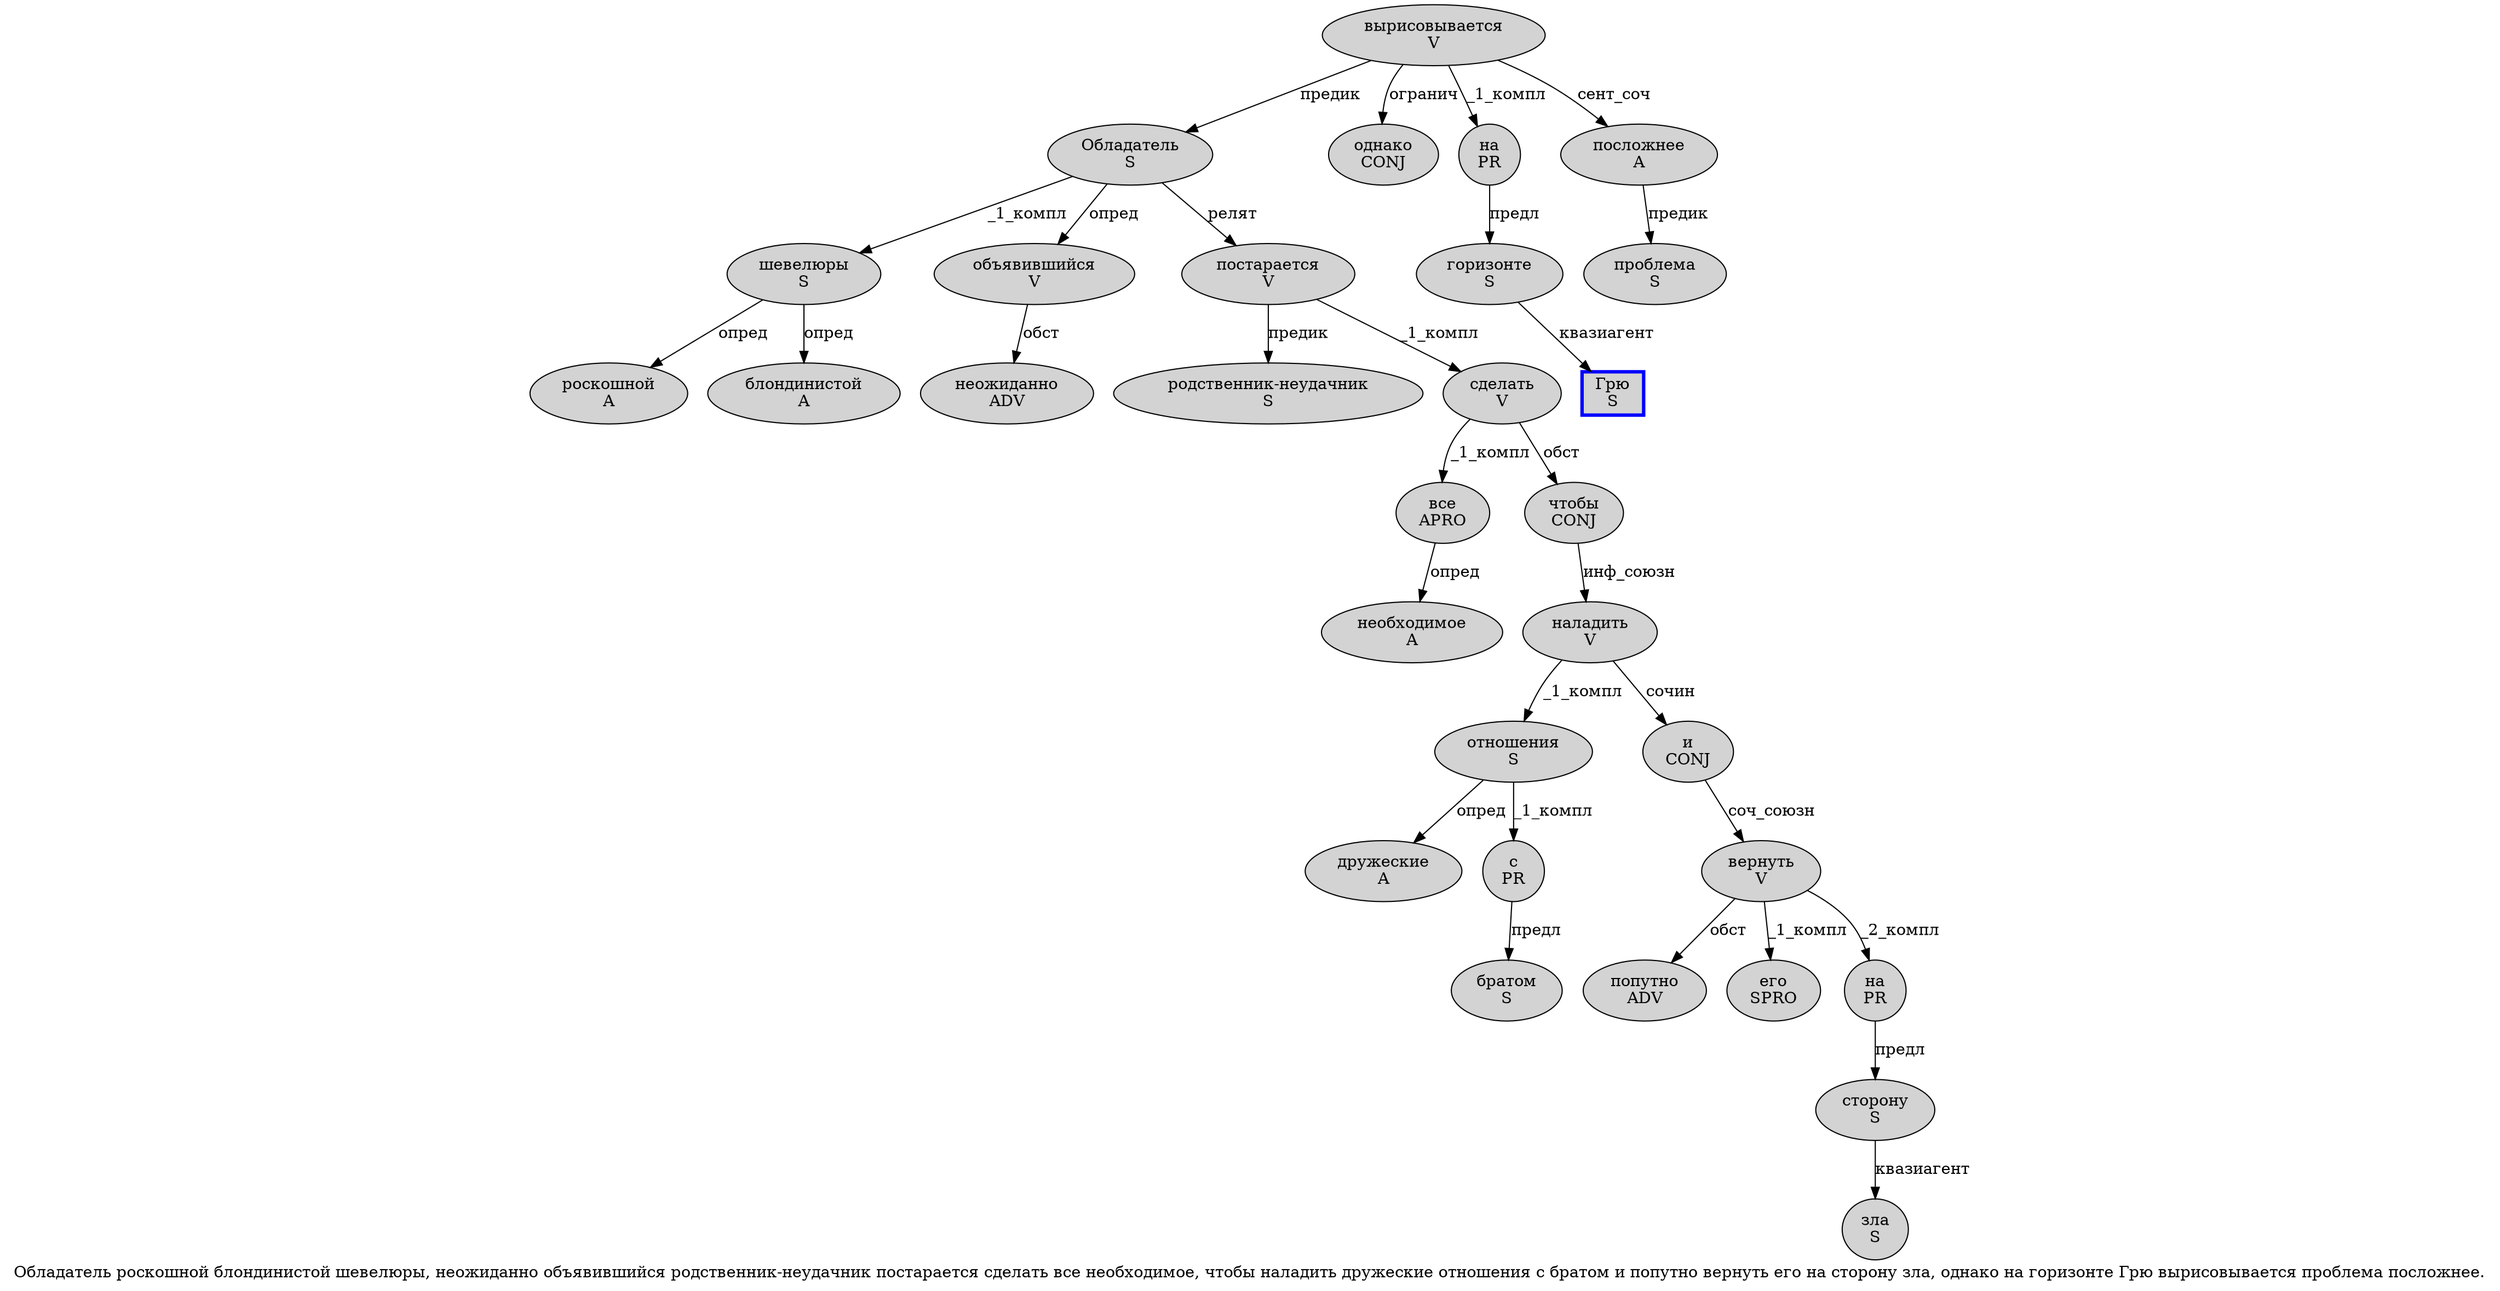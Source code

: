 digraph SENTENCE_2851 {
	graph [label="Обладатель роскошной блондинистой шевелюры, неожиданно объявившийся родственник-неудачник постарается сделать все необходимое, чтобы наладить дружеские отношения с братом и попутно вернуть его на сторону зла, однако на горизонте Грю вырисовывается проблема посложнее."]
	node [style=filled]
		0 [label="Обладатель
S" color="" fillcolor=lightgray penwidth=1 shape=ellipse]
		1 [label="роскошной
A" color="" fillcolor=lightgray penwidth=1 shape=ellipse]
		2 [label="блондинистой
A" color="" fillcolor=lightgray penwidth=1 shape=ellipse]
		3 [label="шевелюры
S" color="" fillcolor=lightgray penwidth=1 shape=ellipse]
		5 [label="неожиданно
ADV" color="" fillcolor=lightgray penwidth=1 shape=ellipse]
		6 [label="объявившийся
V" color="" fillcolor=lightgray penwidth=1 shape=ellipse]
		7 [label="родственник-неудачник
S" color="" fillcolor=lightgray penwidth=1 shape=ellipse]
		8 [label="постарается
V" color="" fillcolor=lightgray penwidth=1 shape=ellipse]
		9 [label="сделать
V" color="" fillcolor=lightgray penwidth=1 shape=ellipse]
		10 [label="все
APRO" color="" fillcolor=lightgray penwidth=1 shape=ellipse]
		11 [label="необходимое
A" color="" fillcolor=lightgray penwidth=1 shape=ellipse]
		13 [label="чтобы
CONJ" color="" fillcolor=lightgray penwidth=1 shape=ellipse]
		14 [label="наладить
V" color="" fillcolor=lightgray penwidth=1 shape=ellipse]
		15 [label="дружеские
A" color="" fillcolor=lightgray penwidth=1 shape=ellipse]
		16 [label="отношения
S" color="" fillcolor=lightgray penwidth=1 shape=ellipse]
		17 [label="с
PR" color="" fillcolor=lightgray penwidth=1 shape=ellipse]
		18 [label="братом
S" color="" fillcolor=lightgray penwidth=1 shape=ellipse]
		19 [label="и
CONJ" color="" fillcolor=lightgray penwidth=1 shape=ellipse]
		20 [label="попутно
ADV" color="" fillcolor=lightgray penwidth=1 shape=ellipse]
		21 [label="вернуть
V" color="" fillcolor=lightgray penwidth=1 shape=ellipse]
		22 [label="его
SPRO" color="" fillcolor=lightgray penwidth=1 shape=ellipse]
		23 [label="на
PR" color="" fillcolor=lightgray penwidth=1 shape=ellipse]
		24 [label="сторону
S" color="" fillcolor=lightgray penwidth=1 shape=ellipse]
		25 [label="зла
S" color="" fillcolor=lightgray penwidth=1 shape=ellipse]
		27 [label="однако
CONJ" color="" fillcolor=lightgray penwidth=1 shape=ellipse]
		28 [label="на
PR" color="" fillcolor=lightgray penwidth=1 shape=ellipse]
		29 [label="горизонте
S" color="" fillcolor=lightgray penwidth=1 shape=ellipse]
		30 [label="Грю
S" color=blue fillcolor=lightgray penwidth=3 shape=box]
		31 [label="вырисовывается
V" color="" fillcolor=lightgray penwidth=1 shape=ellipse]
		32 [label="проблема
S" color="" fillcolor=lightgray penwidth=1 shape=ellipse]
		33 [label="посложнее
A" color="" fillcolor=lightgray penwidth=1 shape=ellipse]
			17 -> 18 [label="предл"]
			3 -> 1 [label="опред"]
			3 -> 2 [label="опред"]
			21 -> 20 [label="обст"]
			21 -> 22 [label="_1_компл"]
			21 -> 23 [label="_2_компл"]
			19 -> 21 [label="соч_союзн"]
			16 -> 15 [label="опред"]
			16 -> 17 [label="_1_компл"]
			6 -> 5 [label="обст"]
			31 -> 0 [label="предик"]
			31 -> 27 [label="огранич"]
			31 -> 28 [label="_1_компл"]
			31 -> 33 [label="сент_соч"]
			13 -> 14 [label="инф_союзн"]
			28 -> 29 [label="предл"]
			24 -> 25 [label="квазиагент"]
			10 -> 11 [label="опред"]
			8 -> 7 [label="предик"]
			8 -> 9 [label="_1_компл"]
			29 -> 30 [label="квазиагент"]
			23 -> 24 [label="предл"]
			9 -> 10 [label="_1_компл"]
			9 -> 13 [label="обст"]
			0 -> 3 [label="_1_компл"]
			0 -> 6 [label="опред"]
			0 -> 8 [label="релят"]
			14 -> 16 [label="_1_компл"]
			14 -> 19 [label="сочин"]
			33 -> 32 [label="предик"]
}